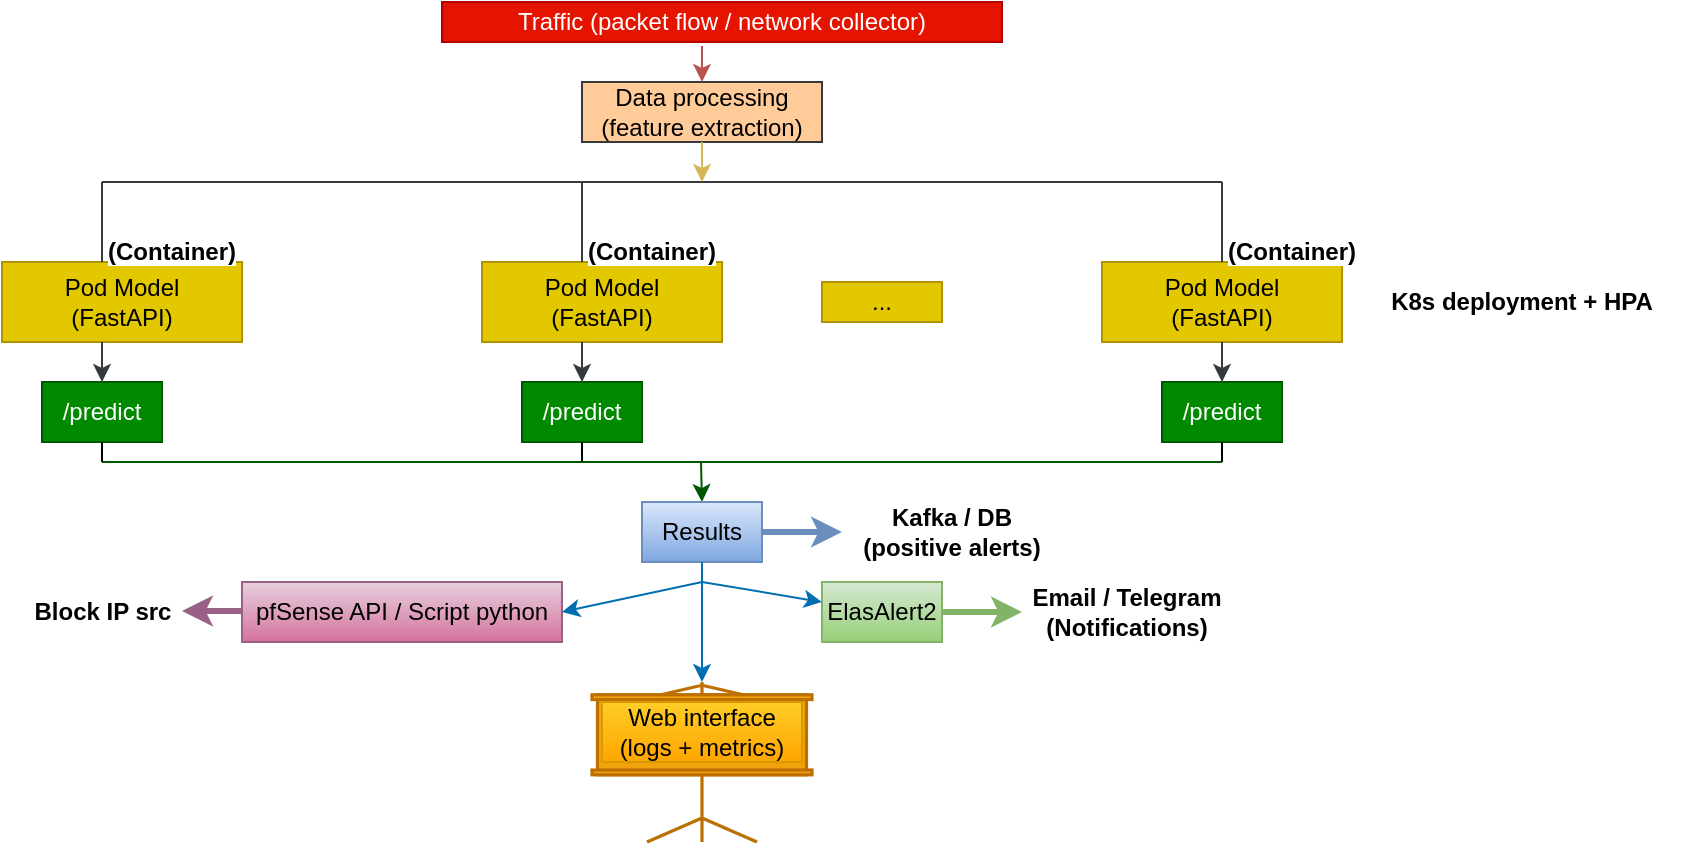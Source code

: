 <mxfile version="28.2.7">
  <diagram name="Page-1" id="3xObpVl5ePmmUbp0tBWo">
    <mxGraphModel dx="702" dy="490" grid="1" gridSize="10" guides="1" tooltips="1" connect="1" arrows="1" fold="1" page="1" pageScale="1" pageWidth="827" pageHeight="1169" math="0" shadow="0">
      <root>
        <mxCell id="0" />
        <mxCell id="1" parent="0" />
        <mxCell id="sI21drN1dJWYwS98hzrH-1" value="Traffic (packet flow / network collector)" style="rounded=0;whiteSpace=wrap;html=1;fillColor=#e51400;fontColor=#ffffff;strokeColor=#B20000;" vertex="1" parent="1">
          <mxGeometry x="290" y="150" width="280" height="20" as="geometry" />
        </mxCell>
        <mxCell id="sI21drN1dJWYwS98hzrH-2" value="Data processing (feature extraction)" style="rounded=0;whiteSpace=wrap;html=1;fillColor=#ffcc99;strokeColor=#36393d;" vertex="1" parent="1">
          <mxGeometry x="360" y="190" width="120" height="30" as="geometry" />
        </mxCell>
        <mxCell id="sI21drN1dJWYwS98hzrH-4" value="" style="endArrow=none;html=1;rounded=0;fillColor=#ffff88;strokeColor=#36393d;" edge="1" parent="1">
          <mxGeometry width="50" height="50" relative="1" as="geometry">
            <mxPoint x="120" y="240" as="sourcePoint" />
            <mxPoint x="680" y="240" as="targetPoint" />
          </mxGeometry>
        </mxCell>
        <mxCell id="sI21drN1dJWYwS98hzrH-8" value="..." style="text;html=1;whiteSpace=wrap;strokeColor=#B09500;fillColor=#e3c800;align=center;verticalAlign=middle;rounded=0;fontColor=#000000;" vertex="1" parent="1">
          <mxGeometry x="480" y="290" width="60" height="20" as="geometry" />
        </mxCell>
        <mxCell id="sI21drN1dJWYwS98hzrH-10" value="Pod Model&lt;div&gt;(FastAPI)&lt;/div&gt;" style="rounded=0;whiteSpace=wrap;html=1;fillColor=#e3c800;fontColor=#000000;strokeColor=#B09500;" vertex="1" parent="1">
          <mxGeometry x="70" y="280" width="120" height="40" as="geometry" />
        </mxCell>
        <mxCell id="sI21drN1dJWYwS98hzrH-11" value="Pod Model&lt;div&gt;(FastAPI)&lt;/div&gt;" style="rounded=0;whiteSpace=wrap;html=1;fillColor=#e3c800;fontColor=#000000;strokeColor=#B09500;" vertex="1" parent="1">
          <mxGeometry x="310" y="280" width="120" height="40" as="geometry" />
        </mxCell>
        <mxCell id="sI21drN1dJWYwS98hzrH-12" value="Pod Model&lt;div&gt;(FastAPI)&lt;/div&gt;" style="rounded=0;whiteSpace=wrap;html=1;fillColor=#e3c800;fontColor=#000000;strokeColor=#B09500;" vertex="1" parent="1">
          <mxGeometry x="620" y="280" width="120" height="40" as="geometry" />
        </mxCell>
        <mxCell id="sI21drN1dJWYwS98hzrH-15" value="/predict" style="text;html=1;whiteSpace=wrap;strokeColor=#005700;fillColor=#008a00;align=center;verticalAlign=middle;rounded=0;fontColor=#ffffff;" vertex="1" parent="1">
          <mxGeometry x="90" y="340" width="60" height="30" as="geometry" />
        </mxCell>
        <mxCell id="sI21drN1dJWYwS98hzrH-19" value="/predict" style="text;html=1;whiteSpace=wrap;strokeColor=#005700;fillColor=#008a00;align=center;verticalAlign=middle;rounded=0;fontColor=#ffffff;" vertex="1" parent="1">
          <mxGeometry x="330" y="340" width="60" height="30" as="geometry" />
        </mxCell>
        <mxCell id="sI21drN1dJWYwS98hzrH-21" value="/predict" style="text;html=1;whiteSpace=wrap;strokeColor=#005700;fillColor=#008a00;align=center;verticalAlign=middle;rounded=0;fontColor=#ffffff;" vertex="1" parent="1">
          <mxGeometry x="650" y="340" width="60" height="30" as="geometry" />
        </mxCell>
        <mxCell id="sI21drN1dJWYwS98hzrH-22" value="" style="endArrow=none;html=1;rounded=0;fillColor=#008a00;strokeColor=#005700;" edge="1" parent="1">
          <mxGeometry width="50" height="50" relative="1" as="geometry">
            <mxPoint x="120" y="380" as="sourcePoint" />
            <mxPoint x="680" y="380" as="targetPoint" />
          </mxGeometry>
        </mxCell>
        <mxCell id="sI21drN1dJWYwS98hzrH-26" value="" style="endArrow=classic;html=1;rounded=0;fillColor=#008a00;strokeColor=#005700;" edge="1" parent="1">
          <mxGeometry width="50" height="50" relative="1" as="geometry">
            <mxPoint x="419.5" y="380" as="sourcePoint" />
            <mxPoint x="420" y="400" as="targetPoint" />
          </mxGeometry>
        </mxCell>
        <mxCell id="sI21drN1dJWYwS98hzrH-85" value="" style="edgeStyle=orthogonalEdgeStyle;rounded=0;orthogonalLoop=1;jettySize=auto;html=1;strokeWidth=3;fillColor=#dae8fc;gradientColor=#7ea6e0;strokeColor=#6c8ebf;" edge="1" parent="1" source="sI21drN1dJWYwS98hzrH-27">
          <mxGeometry relative="1" as="geometry">
            <mxPoint x="490" y="415" as="targetPoint" />
          </mxGeometry>
        </mxCell>
        <mxCell id="sI21drN1dJWYwS98hzrH-27" value="Results" style="text;html=1;whiteSpace=wrap;strokeColor=#6c8ebf;fillColor=#dae8fc;align=center;verticalAlign=middle;rounded=0;gradientColor=#7ea6e0;" vertex="1" parent="1">
          <mxGeometry x="390" y="400" width="60" height="30" as="geometry" />
        </mxCell>
        <mxCell id="sI21drN1dJWYwS98hzrH-81" value="" style="edgeStyle=orthogonalEdgeStyle;rounded=0;orthogonalLoop=1;jettySize=auto;html=1;strokeWidth=3;fillColor=#d5e8d4;strokeColor=#82b366;gradientColor=#97d077;" edge="1" parent="1" source="sI21drN1dJWYwS98hzrH-34">
          <mxGeometry relative="1" as="geometry">
            <mxPoint x="580" y="455" as="targetPoint" />
          </mxGeometry>
        </mxCell>
        <mxCell id="sI21drN1dJWYwS98hzrH-34" value="ElasAlert2" style="text;html=1;whiteSpace=wrap;strokeColor=#82b366;fillColor=#d5e8d4;align=center;verticalAlign=middle;rounded=0;gradientColor=#97d077;" vertex="1" parent="1">
          <mxGeometry x="480" y="440" width="60" height="30" as="geometry" />
        </mxCell>
        <mxCell id="sI21drN1dJWYwS98hzrH-38" value="pfSense API / Script python" style="text;html=1;whiteSpace=wrap;strokeColor=#996185;fillColor=#e6d0de;align=center;verticalAlign=middle;rounded=0;gradientColor=#d5739d;" vertex="1" parent="1">
          <mxGeometry x="190" y="440" width="160" height="30" as="geometry" />
        </mxCell>
        <mxCell id="sI21drN1dJWYwS98hzrH-45" value="" style="endArrow=classic;startArrow=classic;html=1;rounded=0;exitX=1;exitY=0.5;exitDx=0;exitDy=0;fillColor=#1ba1e2;strokeColor=#006EAF;" edge="1" parent="1" source="sI21drN1dJWYwS98hzrH-38" target="sI21drN1dJWYwS98hzrH-34">
          <mxGeometry width="50" height="50" relative="1" as="geometry">
            <mxPoint x="390" y="700" as="sourcePoint" />
            <mxPoint x="440" y="650" as="targetPoint" />
            <Array as="points">
              <mxPoint x="420" y="440" />
            </Array>
          </mxGeometry>
        </mxCell>
        <mxCell id="sI21drN1dJWYwS98hzrH-49" value="" style="endArrow=none;html=1;rounded=0;fillColor=#1ba1e2;strokeColor=#006EAF;" edge="1" parent="1">
          <mxGeometry width="50" height="50" relative="1" as="geometry">
            <mxPoint x="420" y="460" as="sourcePoint" />
            <mxPoint x="420" y="430" as="targetPoint" />
          </mxGeometry>
        </mxCell>
        <mxCell id="sI21drN1dJWYwS98hzrH-54" value="" style="edgeStyle=orthogonalEdgeStyle;rounded=0;orthogonalLoop=1;jettySize=auto;html=1;fillColor=#e6d0de;gradientColor=#d5739d;strokeColor=#996185;strokeWidth=3;" edge="1" parent="1">
          <mxGeometry relative="1" as="geometry">
            <mxPoint x="190" y="454.5" as="sourcePoint" />
            <mxPoint x="160" y="454.5" as="targetPoint" />
          </mxGeometry>
        </mxCell>
        <mxCell id="sI21drN1dJWYwS98hzrH-56" value="" style="endArrow=classic;html=1;rounded=0;fillColor=#1ba1e2;strokeColor=#006EAF;" edge="1" parent="1">
          <mxGeometry width="50" height="50" relative="1" as="geometry">
            <mxPoint x="420" y="440" as="sourcePoint" />
            <mxPoint x="420" y="490" as="targetPoint" />
          </mxGeometry>
        </mxCell>
        <mxCell id="sI21drN1dJWYwS98hzrH-57" value="" style="verticalAlign=top;verticalLabelPosition=bottom;labelPosition=center;align=center;html=1;outlineConnect=0;fillColor=#f0a30a;strokeColor=#BD7000;gradientDirection=north;strokeWidth=2;shape=mxgraph.networks.video_projector_screen;fontColor=#000000;" vertex="1" parent="1">
          <mxGeometry x="365" y="490" width="110" height="80" as="geometry" />
        </mxCell>
        <mxCell id="sI21drN1dJWYwS98hzrH-58" value="Web interface&lt;div&gt;(logs + metrics)&lt;/div&gt;" style="text;html=1;whiteSpace=wrap;strokeColor=#d79b00;fillColor=#ffcd28;align=center;verticalAlign=middle;rounded=0;gradientColor=#ffa500;" vertex="1" parent="1">
          <mxGeometry x="370" y="500" width="100" height="30" as="geometry" />
        </mxCell>
        <mxCell id="sI21drN1dJWYwS98hzrH-62" value="" style="endArrow=none;html=1;rounded=0;fillColor=#ffff88;strokeColor=#36393d;" edge="1" parent="1">
          <mxGeometry width="50" height="50" relative="1" as="geometry">
            <mxPoint x="120" y="280" as="sourcePoint" />
            <mxPoint x="120" y="240" as="targetPoint" />
          </mxGeometry>
        </mxCell>
        <mxCell id="sI21drN1dJWYwS98hzrH-63" value="" style="endArrow=none;html=1;rounded=0;fillColor=#ffff88;strokeColor=#36393d;" edge="1" parent="1">
          <mxGeometry width="50" height="50" relative="1" as="geometry">
            <mxPoint x="360" y="280" as="sourcePoint" />
            <mxPoint x="360" y="240" as="targetPoint" />
          </mxGeometry>
        </mxCell>
        <mxCell id="sI21drN1dJWYwS98hzrH-65" value="" style="endArrow=none;html=1;rounded=0;fillColor=#ffff88;strokeColor=#36393d;" edge="1" parent="1">
          <mxGeometry width="50" height="50" relative="1" as="geometry">
            <mxPoint x="680" y="280" as="sourcePoint" />
            <mxPoint x="680" y="240" as="targetPoint" />
          </mxGeometry>
        </mxCell>
        <mxCell id="sI21drN1dJWYwS98hzrH-66" value="" style="endArrow=none;html=1;rounded=0;entryX=0.5;entryY=1;entryDx=0;entryDy=0;" edge="1" parent="1" target="sI21drN1dJWYwS98hzrH-15">
          <mxGeometry width="50" height="50" relative="1" as="geometry">
            <mxPoint x="120" y="380" as="sourcePoint" />
            <mxPoint x="100" y="430" as="targetPoint" />
          </mxGeometry>
        </mxCell>
        <mxCell id="sI21drN1dJWYwS98hzrH-67" value="" style="endArrow=none;html=1;rounded=0;entryX=0.5;entryY=1;entryDx=0;entryDy=0;" edge="1" parent="1" target="sI21drN1dJWYwS98hzrH-19">
          <mxGeometry width="50" height="50" relative="1" as="geometry">
            <mxPoint x="360" y="380" as="sourcePoint" />
            <mxPoint x="360" y="430" as="targetPoint" />
          </mxGeometry>
        </mxCell>
        <mxCell id="sI21drN1dJWYwS98hzrH-68" value="" style="endArrow=none;html=1;rounded=0;entryX=0.5;entryY=1;entryDx=0;entryDy=0;" edge="1" parent="1" target="sI21drN1dJWYwS98hzrH-21">
          <mxGeometry width="50" height="50" relative="1" as="geometry">
            <mxPoint x="680" y="380" as="sourcePoint" />
            <mxPoint x="680" y="430" as="targetPoint" />
          </mxGeometry>
        </mxCell>
        <mxCell id="sI21drN1dJWYwS98hzrH-69" value="" style="endArrow=classic;html=1;rounded=0;exitX=0.5;exitY=1;exitDx=0;exitDy=0;fillColor=#fff2cc;gradientColor=#ffd966;strokeColor=#d6b656;" edge="1" parent="1" source="sI21drN1dJWYwS98hzrH-2">
          <mxGeometry width="50" height="50" relative="1" as="geometry">
            <mxPoint x="430" y="340" as="sourcePoint" />
            <mxPoint x="420" y="240" as="targetPoint" />
          </mxGeometry>
        </mxCell>
        <mxCell id="sI21drN1dJWYwS98hzrH-73" value="" style="endArrow=classic;html=1;rounded=0;entryX=0.5;entryY=0;entryDx=0;entryDy=0;fillColor=#f8cecc;gradientColor=#ea6b66;strokeColor=#b85450;" edge="1" parent="1" target="sI21drN1dJWYwS98hzrH-2">
          <mxGeometry width="50" height="50" relative="1" as="geometry">
            <mxPoint x="420" y="172" as="sourcePoint" />
            <mxPoint x="440" y="200" as="targetPoint" />
          </mxGeometry>
        </mxCell>
        <mxCell id="sI21drN1dJWYwS98hzrH-74" value="" style="endArrow=classic;html=1;rounded=0;exitX=0.5;exitY=1;exitDx=0;exitDy=0;fillColor=#ffff88;strokeColor=#36393d;" edge="1" parent="1">
          <mxGeometry width="50" height="50" relative="1" as="geometry">
            <mxPoint x="120" y="320" as="sourcePoint" />
            <mxPoint x="120" y="340" as="targetPoint" />
          </mxGeometry>
        </mxCell>
        <mxCell id="sI21drN1dJWYwS98hzrH-76" value="" style="endArrow=classic;html=1;rounded=0;exitX=0.5;exitY=1;exitDx=0;exitDy=0;fillColor=#ffff88;strokeColor=#36393d;" edge="1" parent="1">
          <mxGeometry width="50" height="50" relative="1" as="geometry">
            <mxPoint x="360" y="320" as="sourcePoint" />
            <mxPoint x="360" y="340" as="targetPoint" />
          </mxGeometry>
        </mxCell>
        <mxCell id="sI21drN1dJWYwS98hzrH-77" value="" style="endArrow=classic;html=1;rounded=0;exitX=0.5;exitY=1;exitDx=0;exitDy=0;fillColor=#ffff88;strokeColor=#36393d;" edge="1" parent="1">
          <mxGeometry width="50" height="50" relative="1" as="geometry">
            <mxPoint x="680" y="320" as="sourcePoint" />
            <mxPoint x="680" y="340" as="targetPoint" />
          </mxGeometry>
        </mxCell>
        <mxCell id="sI21drN1dJWYwS98hzrH-87" value="&lt;b&gt;&lt;font style=&quot;background-color: light-dark(rgb(255, 255, 255), rgb(255, 255, 255)); color: light-dark(rgb(0, 0, 0), rgb(0, 0, 0));&quot;&gt;(Container)&lt;/font&gt;&lt;/b&gt;" style="text;html=1;whiteSpace=wrap;strokeColor=none;fillColor=none;align=center;verticalAlign=middle;rounded=0;" vertex="1" parent="1">
          <mxGeometry x="360" y="260" width="70" height="30" as="geometry" />
        </mxCell>
        <mxCell id="sI21drN1dJWYwS98hzrH-88" value="&lt;b&gt;&lt;font style=&quot;background-color: light-dark(rgb(255, 255, 255), rgb(255, 255, 255)); color: light-dark(rgb(0, 0, 0), rgb(0, 0, 0));&quot;&gt;(Container)&lt;/font&gt;&lt;/b&gt;" style="text;html=1;whiteSpace=wrap;strokeColor=none;fillColor=none;align=center;verticalAlign=middle;rounded=0;" vertex="1" parent="1">
          <mxGeometry x="120" y="260" width="70" height="30" as="geometry" />
        </mxCell>
        <mxCell id="sI21drN1dJWYwS98hzrH-89" value="&lt;b&gt;&lt;font style=&quot;background-color: light-dark(rgb(255, 255, 255), rgb(255, 255, 255)); color: light-dark(rgb(0, 0, 0), rgb(0, 0, 0));&quot;&gt;(Container)&lt;/font&gt;&lt;/b&gt;" style="text;html=1;whiteSpace=wrap;strokeColor=none;fillColor=none;align=center;verticalAlign=middle;rounded=0;" vertex="1" parent="1">
          <mxGeometry x="680" y="260" width="70" height="30" as="geometry" />
        </mxCell>
        <mxCell id="sI21drN1dJWYwS98hzrH-90" value="&lt;b&gt;&lt;font style=&quot;background-color: light-dark(rgb(255, 255, 255), rgb(255, 255, 255)); color: light-dark(rgb(0, 0, 0), rgb(0, 0, 0));&quot;&gt;K8s deployment + HPA&lt;/font&gt;&lt;/b&gt;" style="text;html=1;whiteSpace=wrap;strokeColor=none;fillColor=none;align=center;verticalAlign=middle;rounded=0;" vertex="1" parent="1">
          <mxGeometry x="750" y="285" width="160" height="30" as="geometry" />
        </mxCell>
        <mxCell id="sI21drN1dJWYwS98hzrH-92" value="&lt;b&gt;&lt;font style=&quot;background-color: light-dark(rgb(255, 255, 255), rgb(255, 255, 255)); color: light-dark(rgb(0, 0, 0), rgb(0, 0, 0));&quot;&gt;Block IP src&lt;/font&gt;&lt;/b&gt;" style="text;html=1;whiteSpace=wrap;strokeColor=none;fillColor=none;align=center;verticalAlign=middle;rounded=0;" vertex="1" parent="1">
          <mxGeometry x="77.5" y="440" width="85" height="30" as="geometry" />
        </mxCell>
        <mxCell id="sI21drN1dJWYwS98hzrH-94" value="&lt;b&gt;&lt;font style=&quot;background-color: light-dark(rgb(255, 255, 255), rgb(255, 255, 255)); color: light-dark(rgb(0, 0, 0), rgb(0, 0, 0));&quot;&gt;Email / Telegram&lt;/font&gt;&lt;/b&gt;&lt;div&gt;&lt;b&gt;&lt;font style=&quot;background-color: light-dark(rgb(255, 255, 255), rgb(255, 255, 255)); color: light-dark(rgb(0, 0, 0), rgb(0, 0, 0));&quot;&gt;(Notifications)&lt;/font&gt;&lt;/b&gt;&lt;/div&gt;" style="text;html=1;whiteSpace=wrap;strokeColor=none;fillColor=none;align=center;verticalAlign=middle;rounded=0;" vertex="1" parent="1">
          <mxGeometry x="575" y="440" width="115" height="30" as="geometry" />
        </mxCell>
        <mxCell id="sI21drN1dJWYwS98hzrH-95" value="&lt;b&gt;&lt;font style=&quot;background-color: light-dark(rgb(255, 255, 255), rgb(255, 255, 255)); color: light-dark(rgb(0, 0, 0), rgb(0, 0, 0));&quot;&gt;Kafka / DB (positive alerts)&lt;/font&gt;&lt;/b&gt;" style="text;html=1;whiteSpace=wrap;strokeColor=none;fillColor=none;align=center;verticalAlign=middle;rounded=0;" vertex="1" parent="1">
          <mxGeometry x="490" y="400" width="110" height="30" as="geometry" />
        </mxCell>
      </root>
    </mxGraphModel>
  </diagram>
</mxfile>
